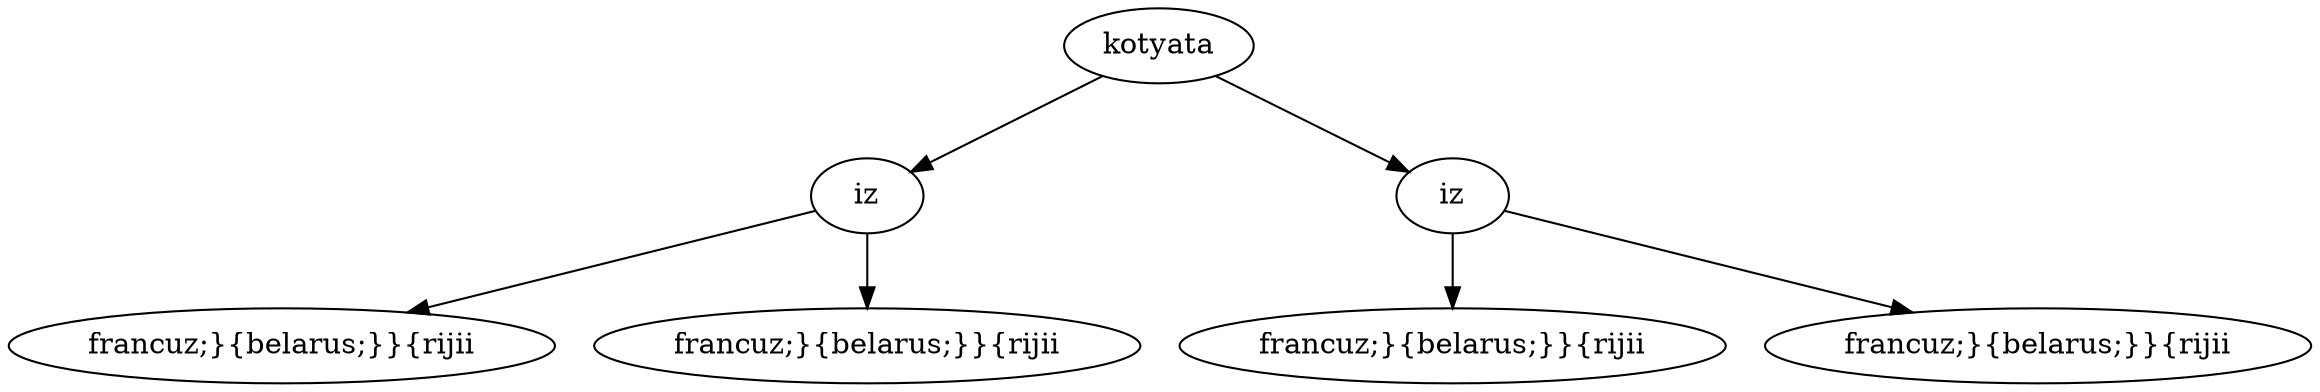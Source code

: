 digraph G {
A00024290 [label = "kotyata"];
A00024290 -> A000242B8;
A00024290 -> A00024360;
A000242B8 [label = "iz"];
A000242B8 -> A000242F8;
A000242B8 -> A00024338;
A000242F8 [label = "francuz;}{belarus;}}{rijii"];
A00024338 [label = "francuz;}{belarus;}}{rijii"];
A00024360 [label = "iz"];
A00024360 -> A000243A0;
A00024360 -> A000243E0;
A000243A0 [label = "francuz;}{belarus;}}{rijii"];
A000243E0 [label = "francuz;}{belarus;}}{rijii"];
}
